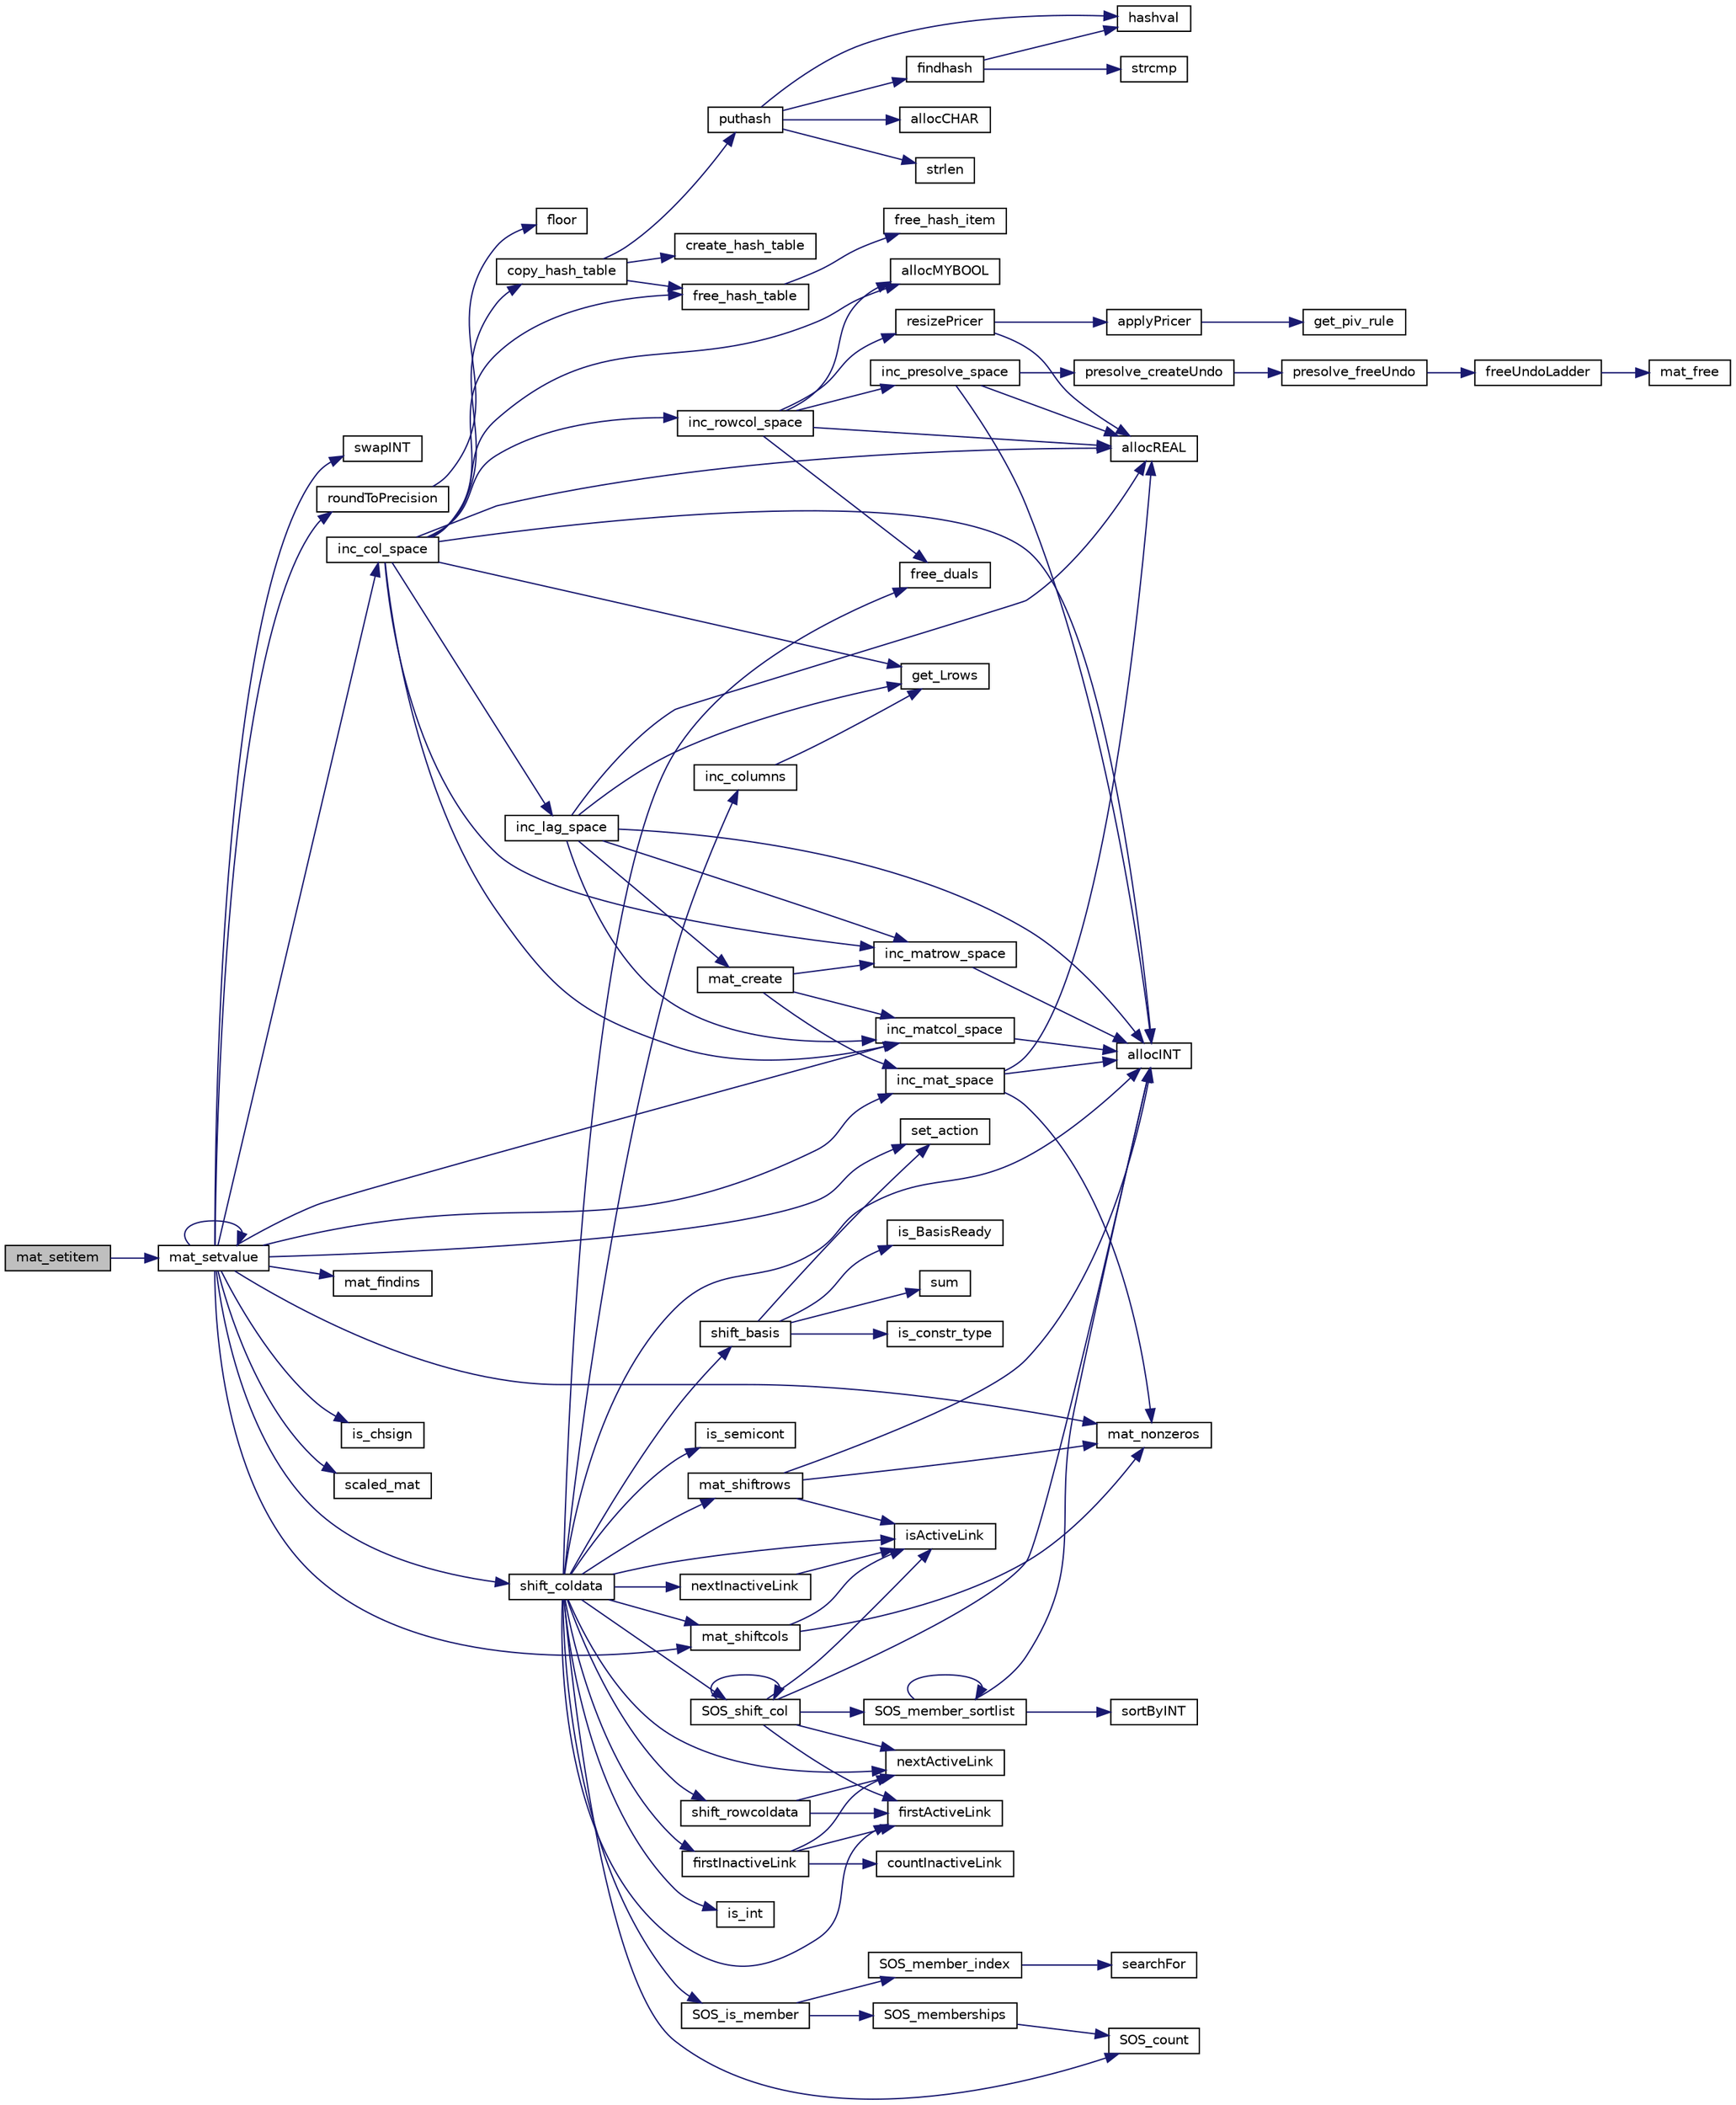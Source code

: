 digraph "mat_setitem"
{
  edge [fontname="Helvetica",fontsize="10",labelfontname="Helvetica",labelfontsize="10"];
  node [fontname="Helvetica",fontsize="10",shape=record];
  rankdir="LR";
  Node2376 [label="mat_setitem",height=0.2,width=0.4,color="black", fillcolor="grey75", style="filled", fontcolor="black"];
  Node2376 -> Node2377 [color="midnightblue",fontsize="10",style="solid",fontname="Helvetica"];
  Node2377 [label="mat_setvalue",height=0.2,width=0.4,color="black", fillcolor="white", style="filled",URL="$dc/d9a/lp__matrix_8c.html#a3cf5f70351e501251681b113289293da"];
  Node2377 -> Node2378 [color="midnightblue",fontsize="10",style="solid",fontname="Helvetica"];
  Node2378 [label="swapINT",height=0.2,width=0.4,color="black", fillcolor="white", style="filled",URL="$d9/d18/lp__utils_8c.html#a2c2ba6baa79af2ad08d08ca4baaec1b4"];
  Node2377 -> Node2379 [color="midnightblue",fontsize="10",style="solid",fontname="Helvetica"];
  Node2379 [label="roundToPrecision",height=0.2,width=0.4,color="black", fillcolor="white", style="filled",URL="$d9/d18/lp__utils_8c.html#a2c162041be8905b58450d17662096994"];
  Node2379 -> Node2380 [color="midnightblue",fontsize="10",style="solid",fontname="Helvetica"];
  Node2380 [label="floor",height=0.2,width=0.4,color="black", fillcolor="white", style="filled",URL="$dc/de2/mcvs_atm_disp__kry__bbd__p_8m.html#a532be631bf22af7829394ffbd4ad7894"];
  Node2377 -> Node2381 [color="midnightblue",fontsize="10",style="solid",fontname="Helvetica"];
  Node2381 [label="inc_col_space",height=0.2,width=0.4,color="black", fillcolor="white", style="filled",URL="$d4/d79/lp__lib_8c.html#a19aaef4102ef22569c69de15939fd77f"];
  Node2381 -> Node2382 [color="midnightblue",fontsize="10",style="solid",fontname="Helvetica"];
  Node2382 [label="inc_matrow_space",height=0.2,width=0.4,color="black", fillcolor="white", style="filled",URL="$dc/d9a/lp__matrix_8c.html#abf3d05d4e087dfe244d940213aea309e"];
  Node2382 -> Node2383 [color="midnightblue",fontsize="10",style="solid",fontname="Helvetica"];
  Node2383 [label="allocINT",height=0.2,width=0.4,color="black", fillcolor="white", style="filled",URL="$d9/d18/lp__utils_8c.html#a2081b8e14a0691b7e3931fa280ad9e63"];
  Node2381 -> Node2384 [color="midnightblue",fontsize="10",style="solid",fontname="Helvetica"];
  Node2384 [label="inc_matcol_space",height=0.2,width=0.4,color="black", fillcolor="white", style="filled",URL="$dc/d9a/lp__matrix_8c.html#a71e24efc6f48aa6fb098d9f471574d1c"];
  Node2384 -> Node2383 [color="midnightblue",fontsize="10",style="solid",fontname="Helvetica"];
  Node2381 -> Node2385 [color="midnightblue",fontsize="10",style="solid",fontname="Helvetica"];
  Node2385 [label="copy_hash_table",height=0.2,width=0.4,color="black", fillcolor="white", style="filled",URL="$d9/d8a/lp___hash_8c.html#ae6edcd0f73c54847e6a759f428c3a90a"];
  Node2385 -> Node2386 [color="midnightblue",fontsize="10",style="solid",fontname="Helvetica"];
  Node2386 [label="create_hash_table",height=0.2,width=0.4,color="black", fillcolor="white", style="filled",URL="$d9/d8a/lp___hash_8c.html#a3e2d0dfb06918685a543d0191c3e20d2"];
  Node2385 -> Node2387 [color="midnightblue",fontsize="10",style="solid",fontname="Helvetica"];
  Node2387 [label="puthash",height=0.2,width=0.4,color="black", fillcolor="white", style="filled",URL="$d9/d8a/lp___hash_8c.html#aa4c1bd8f327e858bde2234bb6ef18772"];
  Node2387 -> Node2388 [color="midnightblue",fontsize="10",style="solid",fontname="Helvetica"];
  Node2388 [label="findhash",height=0.2,width=0.4,color="black", fillcolor="white", style="filled",URL="$d9/d8a/lp___hash_8c.html#abec9215783a6417ac6d2eaa8fb5455b6"];
  Node2388 -> Node2389 [color="midnightblue",fontsize="10",style="solid",fontname="Helvetica"];
  Node2389 [label="hashval",height=0.2,width=0.4,color="black", fillcolor="white", style="filled",URL="$d9/d8a/lp___hash_8c.html#a4341c9502229f42a1d569e06476d6eec"];
  Node2388 -> Node2390 [color="midnightblue",fontsize="10",style="solid",fontname="Helvetica"];
  Node2390 [label="strcmp",height=0.2,width=0.4,color="black", fillcolor="white", style="filled",URL="$db/d13/_c_vode_get_8m.html#ab022bbe018438998408fda94a327a547"];
  Node2387 -> Node2389 [color="midnightblue",fontsize="10",style="solid",fontname="Helvetica"];
  Node2387 -> Node2391 [color="midnightblue",fontsize="10",style="solid",fontname="Helvetica"];
  Node2391 [label="allocCHAR",height=0.2,width=0.4,color="black", fillcolor="white", style="filled",URL="$d9/d18/lp__utils_8c.html#a5bb2cfab583f6d09b6986674fc1e7f5d"];
  Node2387 -> Node2392 [color="midnightblue",fontsize="10",style="solid",fontname="Helvetica"];
  Node2392 [label="strlen",height=0.2,width=0.4,color="black", fillcolor="white", style="filled",URL="$d7/d57/iregex_8c.html#a492442620ce65db20fe7297b43cbca65"];
  Node2385 -> Node2393 [color="midnightblue",fontsize="10",style="solid",fontname="Helvetica"];
  Node2393 [label="free_hash_table",height=0.2,width=0.4,color="black", fillcolor="white", style="filled",URL="$d9/d8a/lp___hash_8c.html#aa4ed66a189b6b64e06121cb9f94c1efb"];
  Node2393 -> Node2394 [color="midnightblue",fontsize="10",style="solid",fontname="Helvetica"];
  Node2394 [label="free_hash_item",height=0.2,width=0.4,color="black", fillcolor="white", style="filled",URL="$d9/d8a/lp___hash_8c.html#a5c6e22d45ec51e55ccb4d2748230841b"];
  Node2381 -> Node2393 [color="midnightblue",fontsize="10",style="solid",fontname="Helvetica"];
  Node2381 -> Node2395 [color="midnightblue",fontsize="10",style="solid",fontname="Helvetica"];
  Node2395 [label="allocREAL",height=0.2,width=0.4,color="black", fillcolor="white", style="filled",URL="$d9/d18/lp__utils_8c.html#a7b25e1f9aee74052b4b6df28443ebf48"];
  Node2381 -> Node2396 [color="midnightblue",fontsize="10",style="solid",fontname="Helvetica"];
  Node2396 [label="allocMYBOOL",height=0.2,width=0.4,color="black", fillcolor="white", style="filled",URL="$d9/d18/lp__utils_8c.html#a0f35a721d2c3a4beea00b2840c2bea30"];
  Node2381 -> Node2383 [color="midnightblue",fontsize="10",style="solid",fontname="Helvetica"];
  Node2381 -> Node2397 [color="midnightblue",fontsize="10",style="solid",fontname="Helvetica"];
  Node2397 [label="get_Lrows",height=0.2,width=0.4,color="black", fillcolor="white", style="filled",URL="$d4/d79/lp__lib_8c.html#a4976f1e0605a15976a65b995d3baa1dc"];
  Node2381 -> Node2398 [color="midnightblue",fontsize="10",style="solid",fontname="Helvetica"];
  Node2398 [label="inc_lag_space",height=0.2,width=0.4,color="black", fillcolor="white", style="filled",URL="$d4/d79/lp__lib_8c.html#adf404d01bb0e497e22b77fb59c53f02f"];
  Node2398 -> Node2397 [color="midnightblue",fontsize="10",style="solid",fontname="Helvetica"];
  Node2398 -> Node2395 [color="midnightblue",fontsize="10",style="solid",fontname="Helvetica"];
  Node2398 -> Node2383 [color="midnightblue",fontsize="10",style="solid",fontname="Helvetica"];
  Node2398 -> Node2399 [color="midnightblue",fontsize="10",style="solid",fontname="Helvetica"];
  Node2399 [label="mat_create",height=0.2,width=0.4,color="black", fillcolor="white", style="filled",URL="$dc/d9a/lp__matrix_8c.html#a74e25504b7d9dc9615fbe2326ecd2810"];
  Node2399 -> Node2382 [color="midnightblue",fontsize="10",style="solid",fontname="Helvetica"];
  Node2399 -> Node2384 [color="midnightblue",fontsize="10",style="solid",fontname="Helvetica"];
  Node2399 -> Node2400 [color="midnightblue",fontsize="10",style="solid",fontname="Helvetica"];
  Node2400 [label="inc_mat_space",height=0.2,width=0.4,color="black", fillcolor="white", style="filled",URL="$dc/d9a/lp__matrix_8c.html#a2239ebb44f76930fc243a0457c8c94d9"];
  Node2400 -> Node2401 [color="midnightblue",fontsize="10",style="solid",fontname="Helvetica"];
  Node2401 [label="mat_nonzeros",height=0.2,width=0.4,color="black", fillcolor="white", style="filled",URL="$dc/d9a/lp__matrix_8c.html#a9430c42ed7853fd8dd6463ed7165f243"];
  Node2400 -> Node2383 [color="midnightblue",fontsize="10",style="solid",fontname="Helvetica"];
  Node2400 -> Node2395 [color="midnightblue",fontsize="10",style="solid",fontname="Helvetica"];
  Node2398 -> Node2382 [color="midnightblue",fontsize="10",style="solid",fontname="Helvetica"];
  Node2398 -> Node2384 [color="midnightblue",fontsize="10",style="solid",fontname="Helvetica"];
  Node2381 -> Node2402 [color="midnightblue",fontsize="10",style="solid",fontname="Helvetica"];
  Node2402 [label="inc_rowcol_space",height=0.2,width=0.4,color="black", fillcolor="white", style="filled",URL="$d4/d79/lp__lib_8c.html#a88218cd21e9f921d8a0d616d9cf8dd60"];
  Node2402 -> Node2403 [color="midnightblue",fontsize="10",style="solid",fontname="Helvetica"];
  Node2403 [label="free_duals",height=0.2,width=0.4,color="black", fillcolor="white", style="filled",URL="$d4/d79/lp__lib_8c.html#ab9027653cde6165a5783cbd1897cde8d"];
  Node2402 -> Node2395 [color="midnightblue",fontsize="10",style="solid",fontname="Helvetica"];
  Node2402 -> Node2396 [color="midnightblue",fontsize="10",style="solid",fontname="Helvetica"];
  Node2402 -> Node2404 [color="midnightblue",fontsize="10",style="solid",fontname="Helvetica"];
  Node2404 [label="inc_presolve_space",height=0.2,width=0.4,color="black", fillcolor="white", style="filled",URL="$d3/da5/lp__presolve_8c.html#ae5aab8a3d01811ebd660779d0b1b7088"];
  Node2404 -> Node2405 [color="midnightblue",fontsize="10",style="solid",fontname="Helvetica"];
  Node2405 [label="presolve_createUndo",height=0.2,width=0.4,color="black", fillcolor="white", style="filled",URL="$d3/da5/lp__presolve_8c.html#addb80a8b923183b6b492f71e5e648a88"];
  Node2405 -> Node2406 [color="midnightblue",fontsize="10",style="solid",fontname="Helvetica"];
  Node2406 [label="presolve_freeUndo",height=0.2,width=0.4,color="black", fillcolor="white", style="filled",URL="$d3/da5/lp__presolve_8c.html#af43e8f7205358c787624cbdcd98e8b46"];
  Node2406 -> Node2407 [color="midnightblue",fontsize="10",style="solid",fontname="Helvetica"];
  Node2407 [label="freeUndoLadder",height=0.2,width=0.4,color="black", fillcolor="white", style="filled",URL="$dc/d9a/lp__matrix_8c.html#a1c6229dd6a9dc22174e16c0358160d4f"];
  Node2407 -> Node2408 [color="midnightblue",fontsize="10",style="solid",fontname="Helvetica"];
  Node2408 [label="mat_free",height=0.2,width=0.4,color="black", fillcolor="white", style="filled",URL="$dc/d9a/lp__matrix_8c.html#ab9d3fb395d18b14668d4c1149a393182"];
  Node2404 -> Node2395 [color="midnightblue",fontsize="10",style="solid",fontname="Helvetica"];
  Node2404 -> Node2383 [color="midnightblue",fontsize="10",style="solid",fontname="Helvetica"];
  Node2402 -> Node2409 [color="midnightblue",fontsize="10",style="solid",fontname="Helvetica"];
  Node2409 [label="resizePricer",height=0.2,width=0.4,color="black", fillcolor="white", style="filled",URL="$da/d29/lp__price_p_s_e_8c.html#a2e41384db70eca7794b81c922a24a867"];
  Node2409 -> Node2410 [color="midnightblue",fontsize="10",style="solid",fontname="Helvetica"];
  Node2410 [label="applyPricer",height=0.2,width=0.4,color="black", fillcolor="white", style="filled",URL="$da/d29/lp__price_p_s_e_8c.html#ac7bc3823c797927910e1dae4134d4b99"];
  Node2410 -> Node2411 [color="midnightblue",fontsize="10",style="solid",fontname="Helvetica"];
  Node2411 [label="get_piv_rule",height=0.2,width=0.4,color="black", fillcolor="white", style="filled",URL="$d4/d79/lp__lib_8c.html#abf9741b681392fca763dc425387f64f2"];
  Node2409 -> Node2395 [color="midnightblue",fontsize="10",style="solid",fontname="Helvetica"];
  Node2377 -> Node2384 [color="midnightblue",fontsize="10",style="solid",fontname="Helvetica"];
  Node2377 -> Node2412 [color="midnightblue",fontsize="10",style="solid",fontname="Helvetica"];
  Node2412 [label="mat_findins",height=0.2,width=0.4,color="black", fillcolor="white", style="filled",URL="$dc/d9a/lp__matrix_8c.html#aabb75389dfeac1504d2bd65f35557017"];
  Node2377 -> Node2413 [color="midnightblue",fontsize="10",style="solid",fontname="Helvetica"];
  Node2413 [label="set_action",height=0.2,width=0.4,color="black", fillcolor="white", style="filled",URL="$d4/d79/lp__lib_8c.html#ad4fefd09a7c66c454785da9ec150ecc1"];
  Node2377 -> Node2414 [color="midnightblue",fontsize="10",style="solid",fontname="Helvetica"];
  Node2414 [label="is_chsign",height=0.2,width=0.4,color="black", fillcolor="white", style="filled",URL="$d4/d79/lp__lib_8c.html#a93ed2e8f778b6340d960f732e9c0f9f6"];
  Node2377 -> Node2415 [color="midnightblue",fontsize="10",style="solid",fontname="Helvetica"];
  Node2415 [label="scaled_mat",height=0.2,width=0.4,color="black", fillcolor="white", style="filled",URL="$de/d15/lp__scale_8c.html#ab844fade2ace63a627736cf4887942d4"];
  Node2377 -> Node2401 [color="midnightblue",fontsize="10",style="solid",fontname="Helvetica"];
  Node2377 -> Node2400 [color="midnightblue",fontsize="10",style="solid",fontname="Helvetica"];
  Node2377 -> Node2416 [color="midnightblue",fontsize="10",style="solid",fontname="Helvetica"];
  Node2416 [label="shift_coldata",height=0.2,width=0.4,color="black", fillcolor="white", style="filled",URL="$d4/d79/lp__lib_8c.html#a9ed027fc60643c153c2413f96fabd3d6"];
  Node2416 -> Node2403 [color="midnightblue",fontsize="10",style="solid",fontname="Helvetica"];
  Node2416 -> Node2417 [color="midnightblue",fontsize="10",style="solid",fontname="Helvetica"];
  Node2417 [label="mat_shiftrows",height=0.2,width=0.4,color="black", fillcolor="white", style="filled",URL="$dc/d9a/lp__matrix_8c.html#ad428af7028ea33b8fba6d43e3b75db21"];
  Node2417 -> Node2401 [color="midnightblue",fontsize="10",style="solid",fontname="Helvetica"];
  Node2417 -> Node2383 [color="midnightblue",fontsize="10",style="solid",fontname="Helvetica"];
  Node2417 -> Node2418 [color="midnightblue",fontsize="10",style="solid",fontname="Helvetica"];
  Node2418 [label="isActiveLink",height=0.2,width=0.4,color="black", fillcolor="white", style="filled",URL="$d9/d18/lp__utils_8c.html#a183f62e53061778d4fdb381e27d8cf4c"];
  Node2416 -> Node2419 [color="midnightblue",fontsize="10",style="solid",fontname="Helvetica"];
  Node2419 [label="mat_shiftcols",height=0.2,width=0.4,color="black", fillcolor="white", style="filled",URL="$dc/d9a/lp__matrix_8c.html#a4b382fbfc70092747f60017cdf62e1e6"];
  Node2419 -> Node2418 [color="midnightblue",fontsize="10",style="solid",fontname="Helvetica"];
  Node2419 -> Node2401 [color="midnightblue",fontsize="10",style="solid",fontname="Helvetica"];
  Node2416 -> Node2420 [color="midnightblue",fontsize="10",style="solid",fontname="Helvetica"];
  Node2420 [label="firstInactiveLink",height=0.2,width=0.4,color="black", fillcolor="white", style="filled",URL="$d9/d18/lp__utils_8c.html#a96fd51e087f46e26646eb19f5db9e95d"];
  Node2420 -> Node2421 [color="midnightblue",fontsize="10",style="solid",fontname="Helvetica"];
  Node2421 [label="countInactiveLink",height=0.2,width=0.4,color="black", fillcolor="white", style="filled",URL="$d9/d18/lp__utils_8c.html#a129fd17b45996c28fcc9fd0a24602f5e"];
  Node2420 -> Node2422 [color="midnightblue",fontsize="10",style="solid",fontname="Helvetica"];
  Node2422 [label="firstActiveLink",height=0.2,width=0.4,color="black", fillcolor="white", style="filled",URL="$d9/d18/lp__utils_8c.html#abe00628efd1d9b4ab750a17de4245f36"];
  Node2420 -> Node2423 [color="midnightblue",fontsize="10",style="solid",fontname="Helvetica"];
  Node2423 [label="nextActiveLink",height=0.2,width=0.4,color="black", fillcolor="white", style="filled",URL="$d9/d18/lp__utils_8c.html#a4afe33cb2258518c64e30c1c85041331"];
  Node2416 -> Node2424 [color="midnightblue",fontsize="10",style="solid",fontname="Helvetica"];
  Node2424 [label="nextInactiveLink",height=0.2,width=0.4,color="black", fillcolor="white", style="filled",URL="$d9/d18/lp__utils_8c.html#af60847c876e8f6eae3ac8b1545303c04"];
  Node2424 -> Node2418 [color="midnightblue",fontsize="10",style="solid",fontname="Helvetica"];
  Node2416 -> Node2425 [color="midnightblue",fontsize="10",style="solid",fontname="Helvetica"];
  Node2425 [label="is_int",height=0.2,width=0.4,color="black", fillcolor="white", style="filled",URL="$d4/d79/lp__lib_8c.html#a335889a7b8b8fc37d885f0ec14875e18"];
  Node2416 -> Node2426 [color="midnightblue",fontsize="10",style="solid",fontname="Helvetica"];
  Node2426 [label="SOS_is_member",height=0.2,width=0.4,color="black", fillcolor="white", style="filled",URL="$d1/d43/lp___s_o_s_8c.html#ac6d92d690a02d843c7cbd098a8c1b7c8"];
  Node2426 -> Node2427 [color="midnightblue",fontsize="10",style="solid",fontname="Helvetica"];
  Node2427 [label="SOS_memberships",height=0.2,width=0.4,color="black", fillcolor="white", style="filled",URL="$d1/d43/lp___s_o_s_8c.html#ab1059c5b07145c9e49bee497380ca083"];
  Node2427 -> Node2428 [color="midnightblue",fontsize="10",style="solid",fontname="Helvetica"];
  Node2428 [label="SOS_count",height=0.2,width=0.4,color="black", fillcolor="white", style="filled",URL="$d4/d79/lp__lib_8c.html#a6b52f2979542d3a29dc0eb78b5ecb30b"];
  Node2426 -> Node2429 [color="midnightblue",fontsize="10",style="solid",fontname="Helvetica"];
  Node2429 [label="SOS_member_index",height=0.2,width=0.4,color="black", fillcolor="white", style="filled",URL="$d1/d43/lp___s_o_s_8c.html#a95fb8e4ce406207601c2b180c531ddc6"];
  Node2429 -> Node2430 [color="midnightblue",fontsize="10",style="solid",fontname="Helvetica"];
  Node2430 [label="searchFor",height=0.2,width=0.4,color="black", fillcolor="white", style="filled",URL="$d9/d18/lp__utils_8c.html#a0f73f0fbd9ba7ed88022e713a6fe9f1b"];
  Node2416 -> Node2431 [color="midnightblue",fontsize="10",style="solid",fontname="Helvetica"];
  Node2431 [label="is_semicont",height=0.2,width=0.4,color="black", fillcolor="white", style="filled",URL="$d4/d79/lp__lib_8c.html#a048e257617b6634ad29dc46bca38c715"];
  Node2416 -> Node2422 [color="midnightblue",fontsize="10",style="solid",fontname="Helvetica"];
  Node2416 -> Node2423 [color="midnightblue",fontsize="10",style="solid",fontname="Helvetica"];
  Node2416 -> Node2383 [color="midnightblue",fontsize="10",style="solid",fontname="Helvetica"];
  Node2416 -> Node2418 [color="midnightblue",fontsize="10",style="solid",fontname="Helvetica"];
  Node2416 -> Node2432 [color="midnightblue",fontsize="10",style="solid",fontname="Helvetica"];
  Node2432 [label="shift_basis",height=0.2,width=0.4,color="black", fillcolor="white", style="filled",URL="$d4/d79/lp__lib_8c.html#abf887251c4294545787bcc2c0240c21b"];
  Node2432 -> Node2433 [color="midnightblue",fontsize="10",style="solid",fontname="Helvetica"];
  Node2433 [label="is_BasisReady",height=0.2,width=0.4,color="black", fillcolor="white", style="filled",URL="$d4/d79/lp__lib_8c.html#a681c9e11a6345ab29b64d1e0ed7df31f"];
  Node2432 -> Node2413 [color="midnightblue",fontsize="10",style="solid",fontname="Helvetica"];
  Node2432 -> Node2434 [color="midnightblue",fontsize="10",style="solid",fontname="Helvetica"];
  Node2434 [label="sum",height=0.2,width=0.4,color="black", fillcolor="white", style="filled",URL="$dd/d3c/examplehs071_8m.html#ad1d7e10c2dad1043eb0e1b51f99f1b31"];
  Node2432 -> Node2435 [color="midnightblue",fontsize="10",style="solid",fontname="Helvetica"];
  Node2435 [label="is_constr_type",height=0.2,width=0.4,color="black", fillcolor="white", style="filled",URL="$d4/d79/lp__lib_8c.html#af3bc504e14b11da527fa40ebe380f62c"];
  Node2416 -> Node2428 [color="midnightblue",fontsize="10",style="solid",fontname="Helvetica"];
  Node2416 -> Node2436 [color="midnightblue",fontsize="10",style="solid",fontname="Helvetica"];
  Node2436 [label="SOS_shift_col",height=0.2,width=0.4,color="black", fillcolor="white", style="filled",URL="$d1/d43/lp___s_o_s_8c.html#a4db1072c73b8986bcb934e935f67850f"];
  Node2436 -> Node2436 [color="midnightblue",fontsize="10",style="solid",fontname="Helvetica"];
  Node2436 -> Node2383 [color="midnightblue",fontsize="10",style="solid",fontname="Helvetica"];
  Node2436 -> Node2422 [color="midnightblue",fontsize="10",style="solid",fontname="Helvetica"];
  Node2436 -> Node2423 [color="midnightblue",fontsize="10",style="solid",fontname="Helvetica"];
  Node2436 -> Node2418 [color="midnightblue",fontsize="10",style="solid",fontname="Helvetica"];
  Node2436 -> Node2437 [color="midnightblue",fontsize="10",style="solid",fontname="Helvetica"];
  Node2437 [label="SOS_member_sortlist",height=0.2,width=0.4,color="black", fillcolor="white", style="filled",URL="$d1/d43/lp___s_o_s_8c.html#a871a34fea2b703f4b9c2e2679856a0b2"];
  Node2437 -> Node2437 [color="midnightblue",fontsize="10",style="solid",fontname="Helvetica"];
  Node2437 -> Node2383 [color="midnightblue",fontsize="10",style="solid",fontname="Helvetica"];
  Node2437 -> Node2438 [color="midnightblue",fontsize="10",style="solid",fontname="Helvetica"];
  Node2438 [label="sortByINT",height=0.2,width=0.4,color="black", fillcolor="white", style="filled",URL="$dd/dc0/commonlib_8c.html#a9d22aa7fead56453be021c785175ec44"];
  Node2416 -> Node2439 [color="midnightblue",fontsize="10",style="solid",fontname="Helvetica"];
  Node2439 [label="shift_rowcoldata",height=0.2,width=0.4,color="black", fillcolor="white", style="filled",URL="$d4/d79/lp__lib_8c.html#ad763e24656b5a795e260b0e75eb2924c"];
  Node2439 -> Node2422 [color="midnightblue",fontsize="10",style="solid",fontname="Helvetica"];
  Node2439 -> Node2423 [color="midnightblue",fontsize="10",style="solid",fontname="Helvetica"];
  Node2416 -> Node2440 [color="midnightblue",fontsize="10",style="solid",fontname="Helvetica"];
  Node2440 [label="inc_columns",height=0.2,width=0.4,color="black", fillcolor="white", style="filled",URL="$d4/d79/lp__lib_8c.html#a683409c9e46593ae3807a1c3d598c525"];
  Node2440 -> Node2397 [color="midnightblue",fontsize="10",style="solid",fontname="Helvetica"];
  Node2377 -> Node2419 [color="midnightblue",fontsize="10",style="solid",fontname="Helvetica"];
  Node2377 -> Node2377 [color="midnightblue",fontsize="10",style="solid",fontname="Helvetica"];
}
